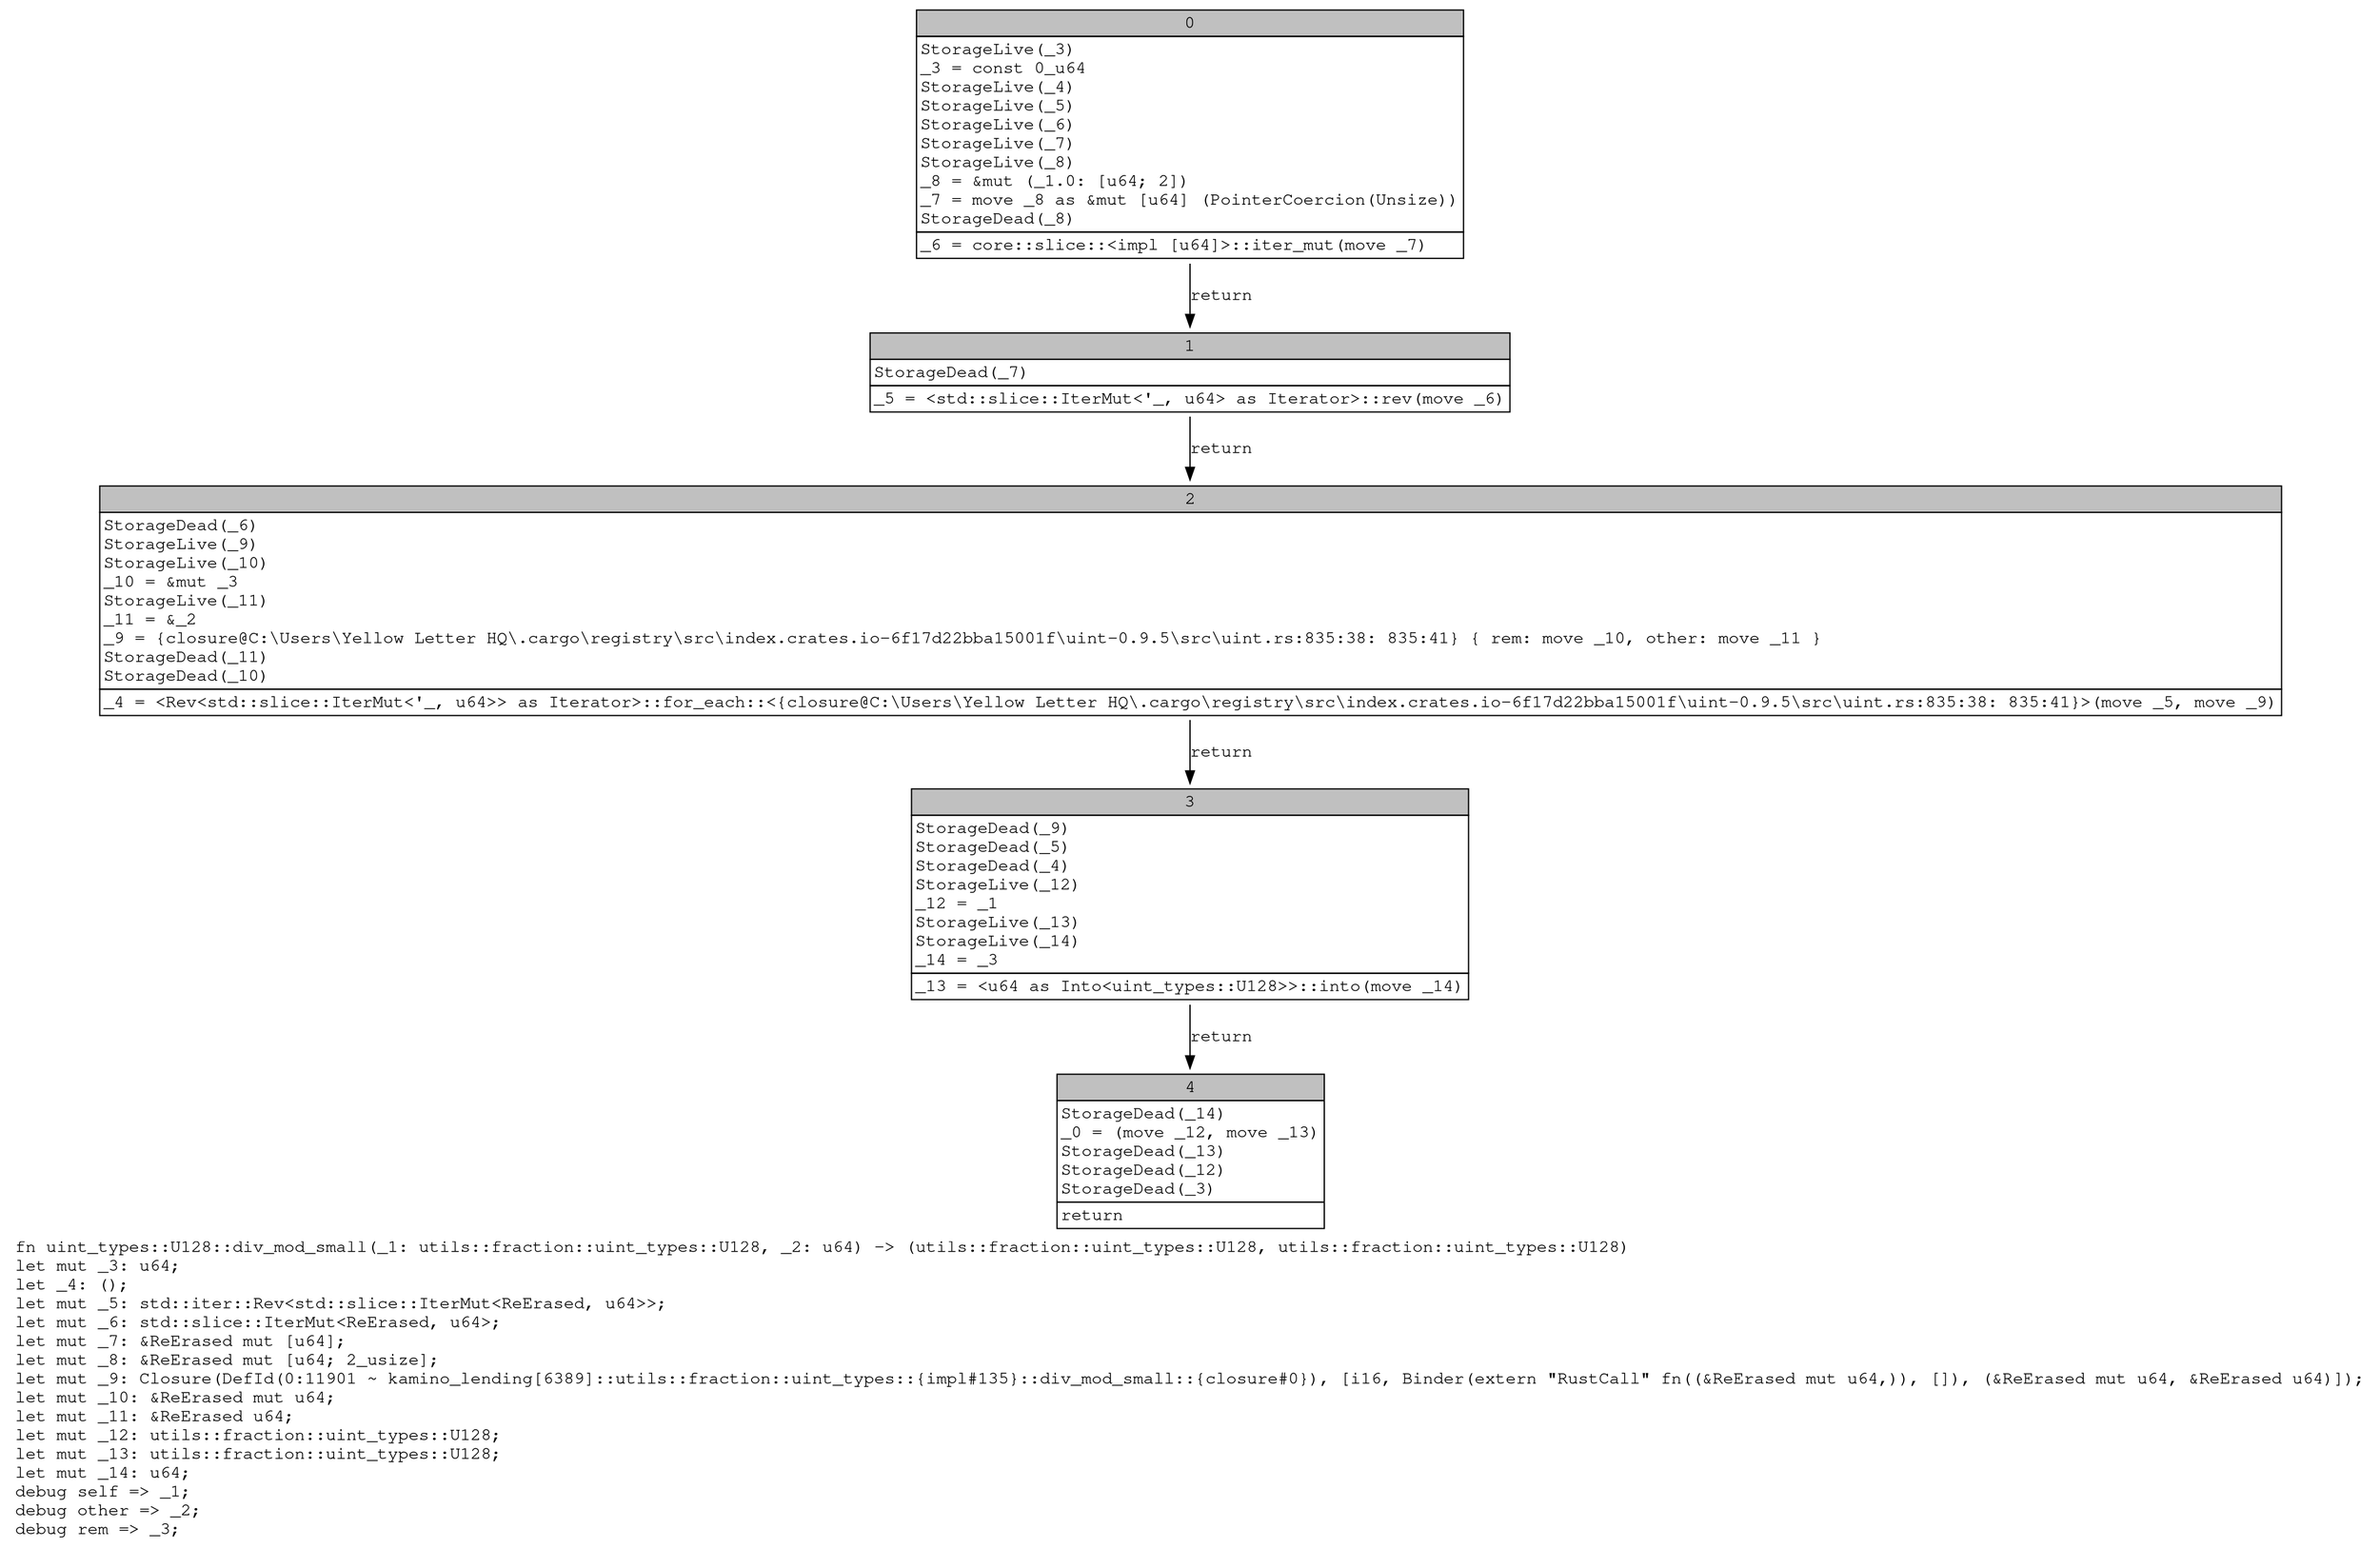 digraph Mir_0_11900 {
    graph [fontname="Courier, monospace"];
    node [fontname="Courier, monospace"];
    edge [fontname="Courier, monospace"];
    label=<fn uint_types::U128::div_mod_small(_1: utils::fraction::uint_types::U128, _2: u64) -&gt; (utils::fraction::uint_types::U128, utils::fraction::uint_types::U128)<br align="left"/>let mut _3: u64;<br align="left"/>let _4: ();<br align="left"/>let mut _5: std::iter::Rev&lt;std::slice::IterMut&lt;ReErased, u64&gt;&gt;;<br align="left"/>let mut _6: std::slice::IterMut&lt;ReErased, u64&gt;;<br align="left"/>let mut _7: &amp;ReErased mut [u64];<br align="left"/>let mut _8: &amp;ReErased mut [u64; 2_usize];<br align="left"/>let mut _9: Closure(DefId(0:11901 ~ kamino_lending[6389]::utils::fraction::uint_types::{impl#135}::div_mod_small::{closure#0}), [i16, Binder(extern &quot;RustCall&quot; fn((&amp;ReErased mut u64,)), []), (&amp;ReErased mut u64, &amp;ReErased u64)]);<br align="left"/>let mut _10: &amp;ReErased mut u64;<br align="left"/>let mut _11: &amp;ReErased u64;<br align="left"/>let mut _12: utils::fraction::uint_types::U128;<br align="left"/>let mut _13: utils::fraction::uint_types::U128;<br align="left"/>let mut _14: u64;<br align="left"/>debug self =&gt; _1;<br align="left"/>debug other =&gt; _2;<br align="left"/>debug rem =&gt; _3;<br align="left"/>>;
    bb0__0_11900 [shape="none", label=<<table border="0" cellborder="1" cellspacing="0"><tr><td bgcolor="gray" align="center" colspan="1">0</td></tr><tr><td align="left" balign="left">StorageLive(_3)<br/>_3 = const 0_u64<br/>StorageLive(_4)<br/>StorageLive(_5)<br/>StorageLive(_6)<br/>StorageLive(_7)<br/>StorageLive(_8)<br/>_8 = &amp;mut (_1.0: [u64; 2])<br/>_7 = move _8 as &amp;mut [u64] (PointerCoercion(Unsize))<br/>StorageDead(_8)<br/></td></tr><tr><td align="left">_6 = core::slice::&lt;impl [u64]&gt;::iter_mut(move _7)</td></tr></table>>];
    bb1__0_11900 [shape="none", label=<<table border="0" cellborder="1" cellspacing="0"><tr><td bgcolor="gray" align="center" colspan="1">1</td></tr><tr><td align="left" balign="left">StorageDead(_7)<br/></td></tr><tr><td align="left">_5 = &lt;std::slice::IterMut&lt;'_, u64&gt; as Iterator&gt;::rev(move _6)</td></tr></table>>];
    bb2__0_11900 [shape="none", label=<<table border="0" cellborder="1" cellspacing="0"><tr><td bgcolor="gray" align="center" colspan="1">2</td></tr><tr><td align="left" balign="left">StorageDead(_6)<br/>StorageLive(_9)<br/>StorageLive(_10)<br/>_10 = &amp;mut _3<br/>StorageLive(_11)<br/>_11 = &amp;_2<br/>_9 = {closure@C:\Users\Yellow Letter HQ\.cargo\registry\src\index.crates.io-6f17d22bba15001f\uint-0.9.5\src\uint.rs:835:38: 835:41} { rem: move _10, other: move _11 }<br/>StorageDead(_11)<br/>StorageDead(_10)<br/></td></tr><tr><td align="left">_4 = &lt;Rev&lt;std::slice::IterMut&lt;'_, u64&gt;&gt; as Iterator&gt;::for_each::&lt;{closure@C:\Users\Yellow Letter HQ\.cargo\registry\src\index.crates.io-6f17d22bba15001f\uint-0.9.5\src\uint.rs:835:38: 835:41}&gt;(move _5, move _9)</td></tr></table>>];
    bb3__0_11900 [shape="none", label=<<table border="0" cellborder="1" cellspacing="0"><tr><td bgcolor="gray" align="center" colspan="1">3</td></tr><tr><td align="left" balign="left">StorageDead(_9)<br/>StorageDead(_5)<br/>StorageDead(_4)<br/>StorageLive(_12)<br/>_12 = _1<br/>StorageLive(_13)<br/>StorageLive(_14)<br/>_14 = _3<br/></td></tr><tr><td align="left">_13 = &lt;u64 as Into&lt;uint_types::U128&gt;&gt;::into(move _14)</td></tr></table>>];
    bb4__0_11900 [shape="none", label=<<table border="0" cellborder="1" cellspacing="0"><tr><td bgcolor="gray" align="center" colspan="1">4</td></tr><tr><td align="left" balign="left">StorageDead(_14)<br/>_0 = (move _12, move _13)<br/>StorageDead(_13)<br/>StorageDead(_12)<br/>StorageDead(_3)<br/></td></tr><tr><td align="left">return</td></tr></table>>];
    bb0__0_11900 -> bb1__0_11900 [label="return"];
    bb1__0_11900 -> bb2__0_11900 [label="return"];
    bb2__0_11900 -> bb3__0_11900 [label="return"];
    bb3__0_11900 -> bb4__0_11900 [label="return"];
}
